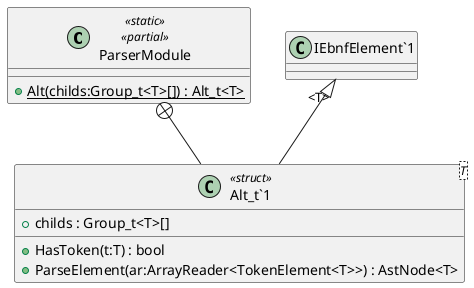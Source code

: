 @startuml
class ParserModule <<static>> <<partial>> {
    + {static} Alt(childs:Group_t<T>[]) : Alt_t<T>
}
class "Alt_t`1"<T> <<struct>> {
    + childs : Group_t<T>[]
    + HasToken(t:T) : bool
    + ParseElement(ar:ArrayReader<TokenElement<T>>) : AstNode<T>
}
ParserModule +-- "Alt_t`1"
"IEbnfElement`1" "<T>" <|-- "Alt_t`1"
@enduml
